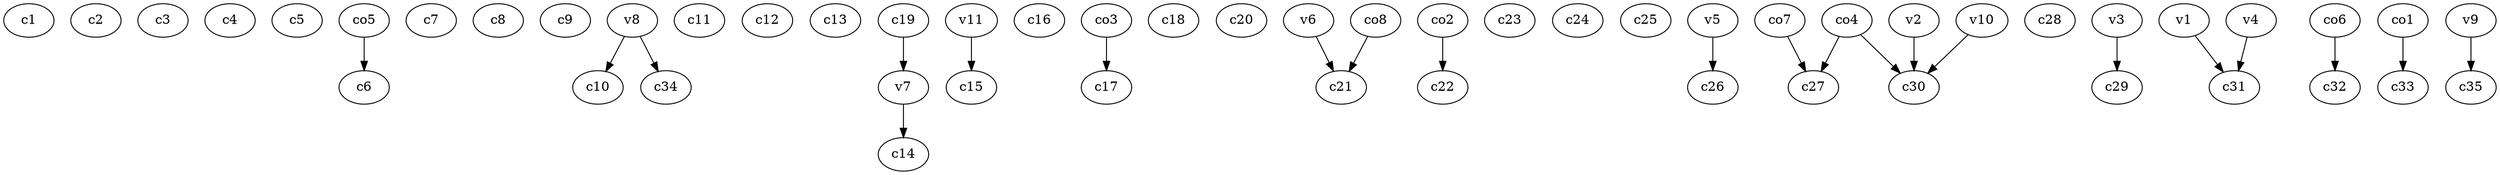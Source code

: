 strict digraph  {
c1;
c2;
c3;
c4;
c5;
c6;
c7;
c8;
c9;
c10;
c11;
c12;
c13;
c14;
c15;
c16;
c17;
c18;
c19;
c20;
c21;
c22;
c23;
c24;
c25;
c26;
c27;
c28;
c29;
c30;
c31;
c32;
c33;
c34;
c35;
v1;
v2;
v3;
v4;
v5;
v6;
v7;
v8;
v9;
v10;
v11;
co1;
co2;
co3;
co4;
co5;
co6;
co7;
co8;
c19 -> v7  [weight=1];
v1 -> c31  [weight=1];
v2 -> c30  [weight=1];
v3 -> c29  [weight=1];
v4 -> c31  [weight=1];
v5 -> c26  [weight=1];
v6 -> c21  [weight=1];
v7 -> c14  [weight=1];
v8 -> c10  [weight=1];
v8 -> c34  [weight=1];
v9 -> c35  [weight=1];
v10 -> c30  [weight=1];
v11 -> c15  [weight=1];
co1 -> c33  [weight=1];
co2 -> c22  [weight=1];
co3 -> c17  [weight=1];
co4 -> c30  [weight=1];
co4 -> c27  [weight=1];
co5 -> c6  [weight=1];
co6 -> c32  [weight=1];
co7 -> c27  [weight=1];
co8 -> c21  [weight=1];
}
